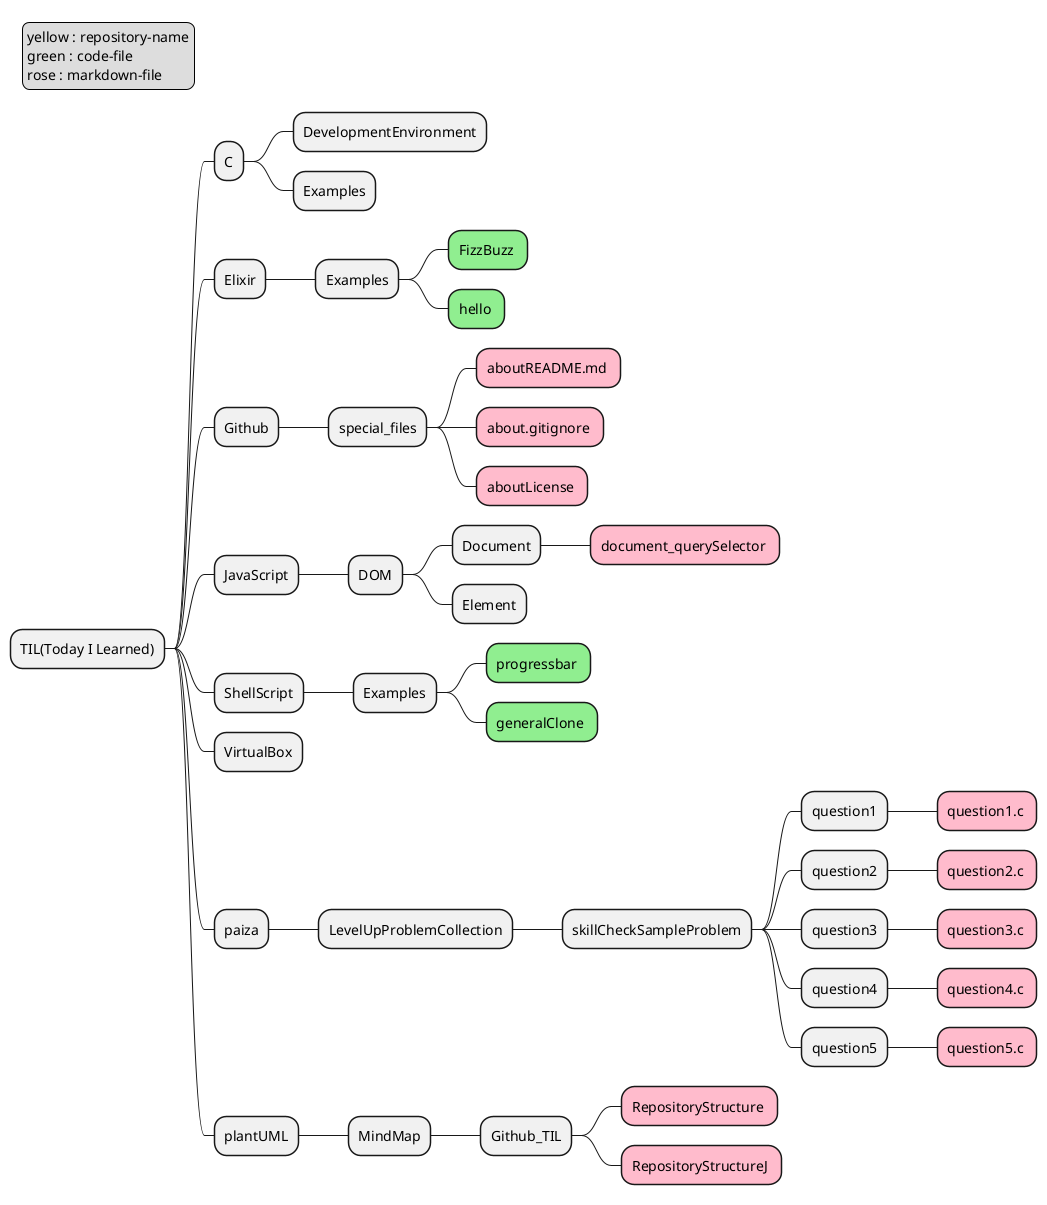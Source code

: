 @startmindmap RepositoryStructure
<style>
mindmapDiagram {
  .green {
    BackgroundColor #90ee90
  }
  .rose {
    BackgroundColor #FFBBCC
  }
}
</style>

* TIL(Today I Learned)

** C
*** DevelopmentEnvironment
*** Examples

** Elixir
*** Examples
**** FizzBuzz <<green>>
**** hello <<green>>

** Github
*** special_files
**** aboutREADME.md <<rose>>
**** about.gitignore <<rose>>
**** aboutLicense <<rose>>

** JavaScript
*** DOM
**** Document
***** document_querySelector <<rose>>
**** Element

** ShellScript
*** Examples
**** progressbar <<green>>
**** generalClone <<green>>

** VirtualBox

** paiza
*** LevelUpProblemCollection
**** skillCheckSampleProblem
***** question1
****** question1.c <<rose>>
***** question2
****** question2.c <<rose>>
***** question3
****** question3.c <<rose>>
***** question4
****** question4.c <<rose>>
***** question5
****** question5.c <<rose>>

** plantUML
*** MindMap
**** Github_TIL
***** RepositoryStructure <<rose>>
***** RepositoryStructureJ <<rose>>

legend top left
    yellow : repository-name
    green : code-file
    rose : markdown-file
endlegend

@endmindmap
